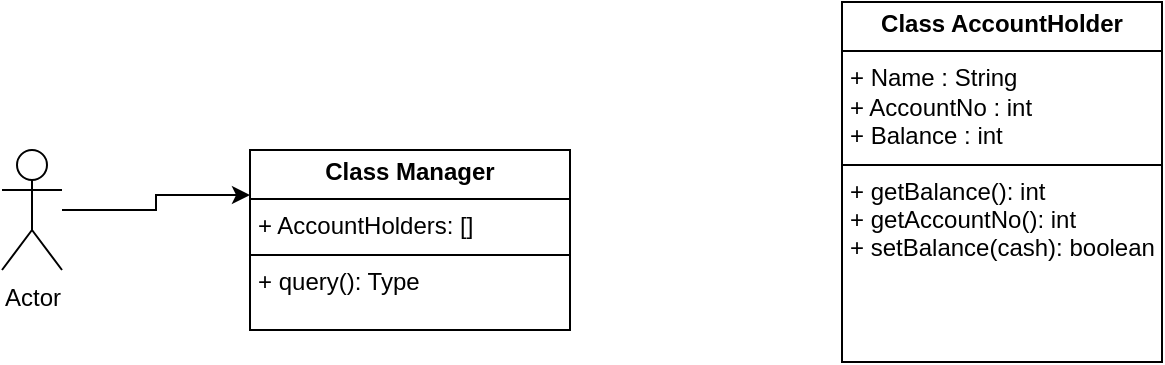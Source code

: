 <mxfile version="24.4.9" type="github">
  <diagram id="C5RBs43oDa-KdzZeNtuy" name="Page-1">
    <mxGraphModel dx="1050" dy="653" grid="1" gridSize="10" guides="1" tooltips="1" connect="1" arrows="1" fold="1" page="1" pageScale="1" pageWidth="827" pageHeight="1169" math="0" shadow="0">
      <root>
        <mxCell id="WIyWlLk6GJQsqaUBKTNV-0" />
        <mxCell id="WIyWlLk6GJQsqaUBKTNV-1" parent="WIyWlLk6GJQsqaUBKTNV-0" />
        <mxCell id="ILlBHVjInEo_xXIY4X6g-4" style="edgeStyle=orthogonalEdgeStyle;rounded=0;orthogonalLoop=1;jettySize=auto;html=1;entryX=0;entryY=0.25;entryDx=0;entryDy=0;" edge="1" parent="WIyWlLk6GJQsqaUBKTNV-1" source="ILlBHVjInEo_xXIY4X6g-0" target="ILlBHVjInEo_xXIY4X6g-3">
          <mxGeometry relative="1" as="geometry" />
        </mxCell>
        <mxCell id="ILlBHVjInEo_xXIY4X6g-0" value="Actor" style="shape=umlActor;verticalLabelPosition=bottom;verticalAlign=top;html=1;outlineConnect=0;" vertex="1" parent="WIyWlLk6GJQsqaUBKTNV-1">
          <mxGeometry x="50" y="224" width="30" height="60" as="geometry" />
        </mxCell>
        <mxCell id="ILlBHVjInEo_xXIY4X6g-2" value="&lt;p style=&quot;margin:0px;margin-top:4px;text-align:center;&quot;&gt;&lt;b&gt;Class AccountHolder&lt;/b&gt;&lt;/p&gt;&lt;hr size=&quot;1&quot; style=&quot;border-style:solid;&quot;&gt;&lt;p style=&quot;margin:0px;margin-left:4px;&quot;&gt;+ Name : String&lt;/p&gt;&lt;p style=&quot;margin:0px;margin-left:4px;&quot;&gt;+ AccountNo : int&lt;/p&gt;&lt;p style=&quot;margin:0px;margin-left:4px;&quot;&gt;+ Balance : int&lt;/p&gt;&lt;hr size=&quot;1&quot; style=&quot;border-style:solid;&quot;&gt;&lt;p style=&quot;margin:0px;margin-left:4px;&quot;&gt;+ getBalance(): int&lt;/p&gt;&lt;p style=&quot;margin:0px;margin-left:4px;&quot;&gt;+ getAccountNo(): int&lt;/p&gt;&lt;p style=&quot;margin:0px;margin-left:4px;&quot;&gt;+ setBalance(cash): boolean&lt;/p&gt;" style="verticalAlign=top;align=left;overflow=fill;html=1;whiteSpace=wrap;" vertex="1" parent="WIyWlLk6GJQsqaUBKTNV-1">
          <mxGeometry x="470" y="150" width="160" height="180" as="geometry" />
        </mxCell>
        <mxCell id="ILlBHVjInEo_xXIY4X6g-3" value="&lt;p style=&quot;margin:0px;margin-top:4px;text-align:center;&quot;&gt;&lt;b&gt;Class Manager&lt;/b&gt;&lt;/p&gt;&lt;hr size=&quot;1&quot; style=&quot;border-style:solid;&quot;&gt;&lt;p style=&quot;margin:0px;margin-left:4px;&quot;&gt;+ AccountHolders: []&lt;/p&gt;&lt;hr size=&quot;1&quot; style=&quot;border-style:solid;&quot;&gt;&lt;p style=&quot;margin:0px;margin-left:4px;&quot;&gt;+ query(): Type&lt;/p&gt;" style="verticalAlign=top;align=left;overflow=fill;html=1;whiteSpace=wrap;" vertex="1" parent="WIyWlLk6GJQsqaUBKTNV-1">
          <mxGeometry x="174" y="224" width="160" height="90" as="geometry" />
        </mxCell>
      </root>
    </mxGraphModel>
  </diagram>
</mxfile>
